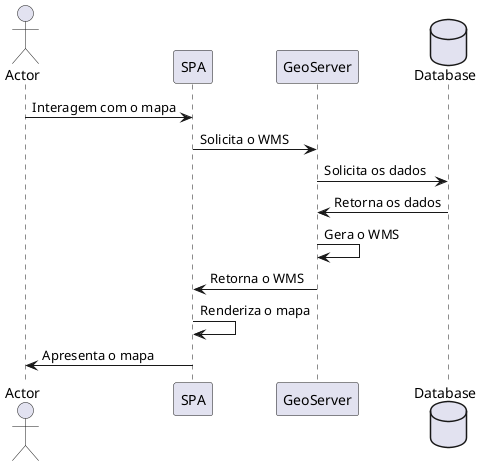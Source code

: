 @startuml
actor Actor as Actor
Actor -> SPA : Interagem com o mapa
SPA -> GeoServer : Solicita o WMS
database Database as Database
GeoServer -> Database : Solicita os dados
Database -> GeoServer : Retorna os dados
GeoServer -> GeoServer : Gera o WMS
GeoServer -> SPA : Retorna o WMS
SPA -> SPA : Renderiza o mapa
SPA -> Actor : Apresenta o mapa
@enduml
